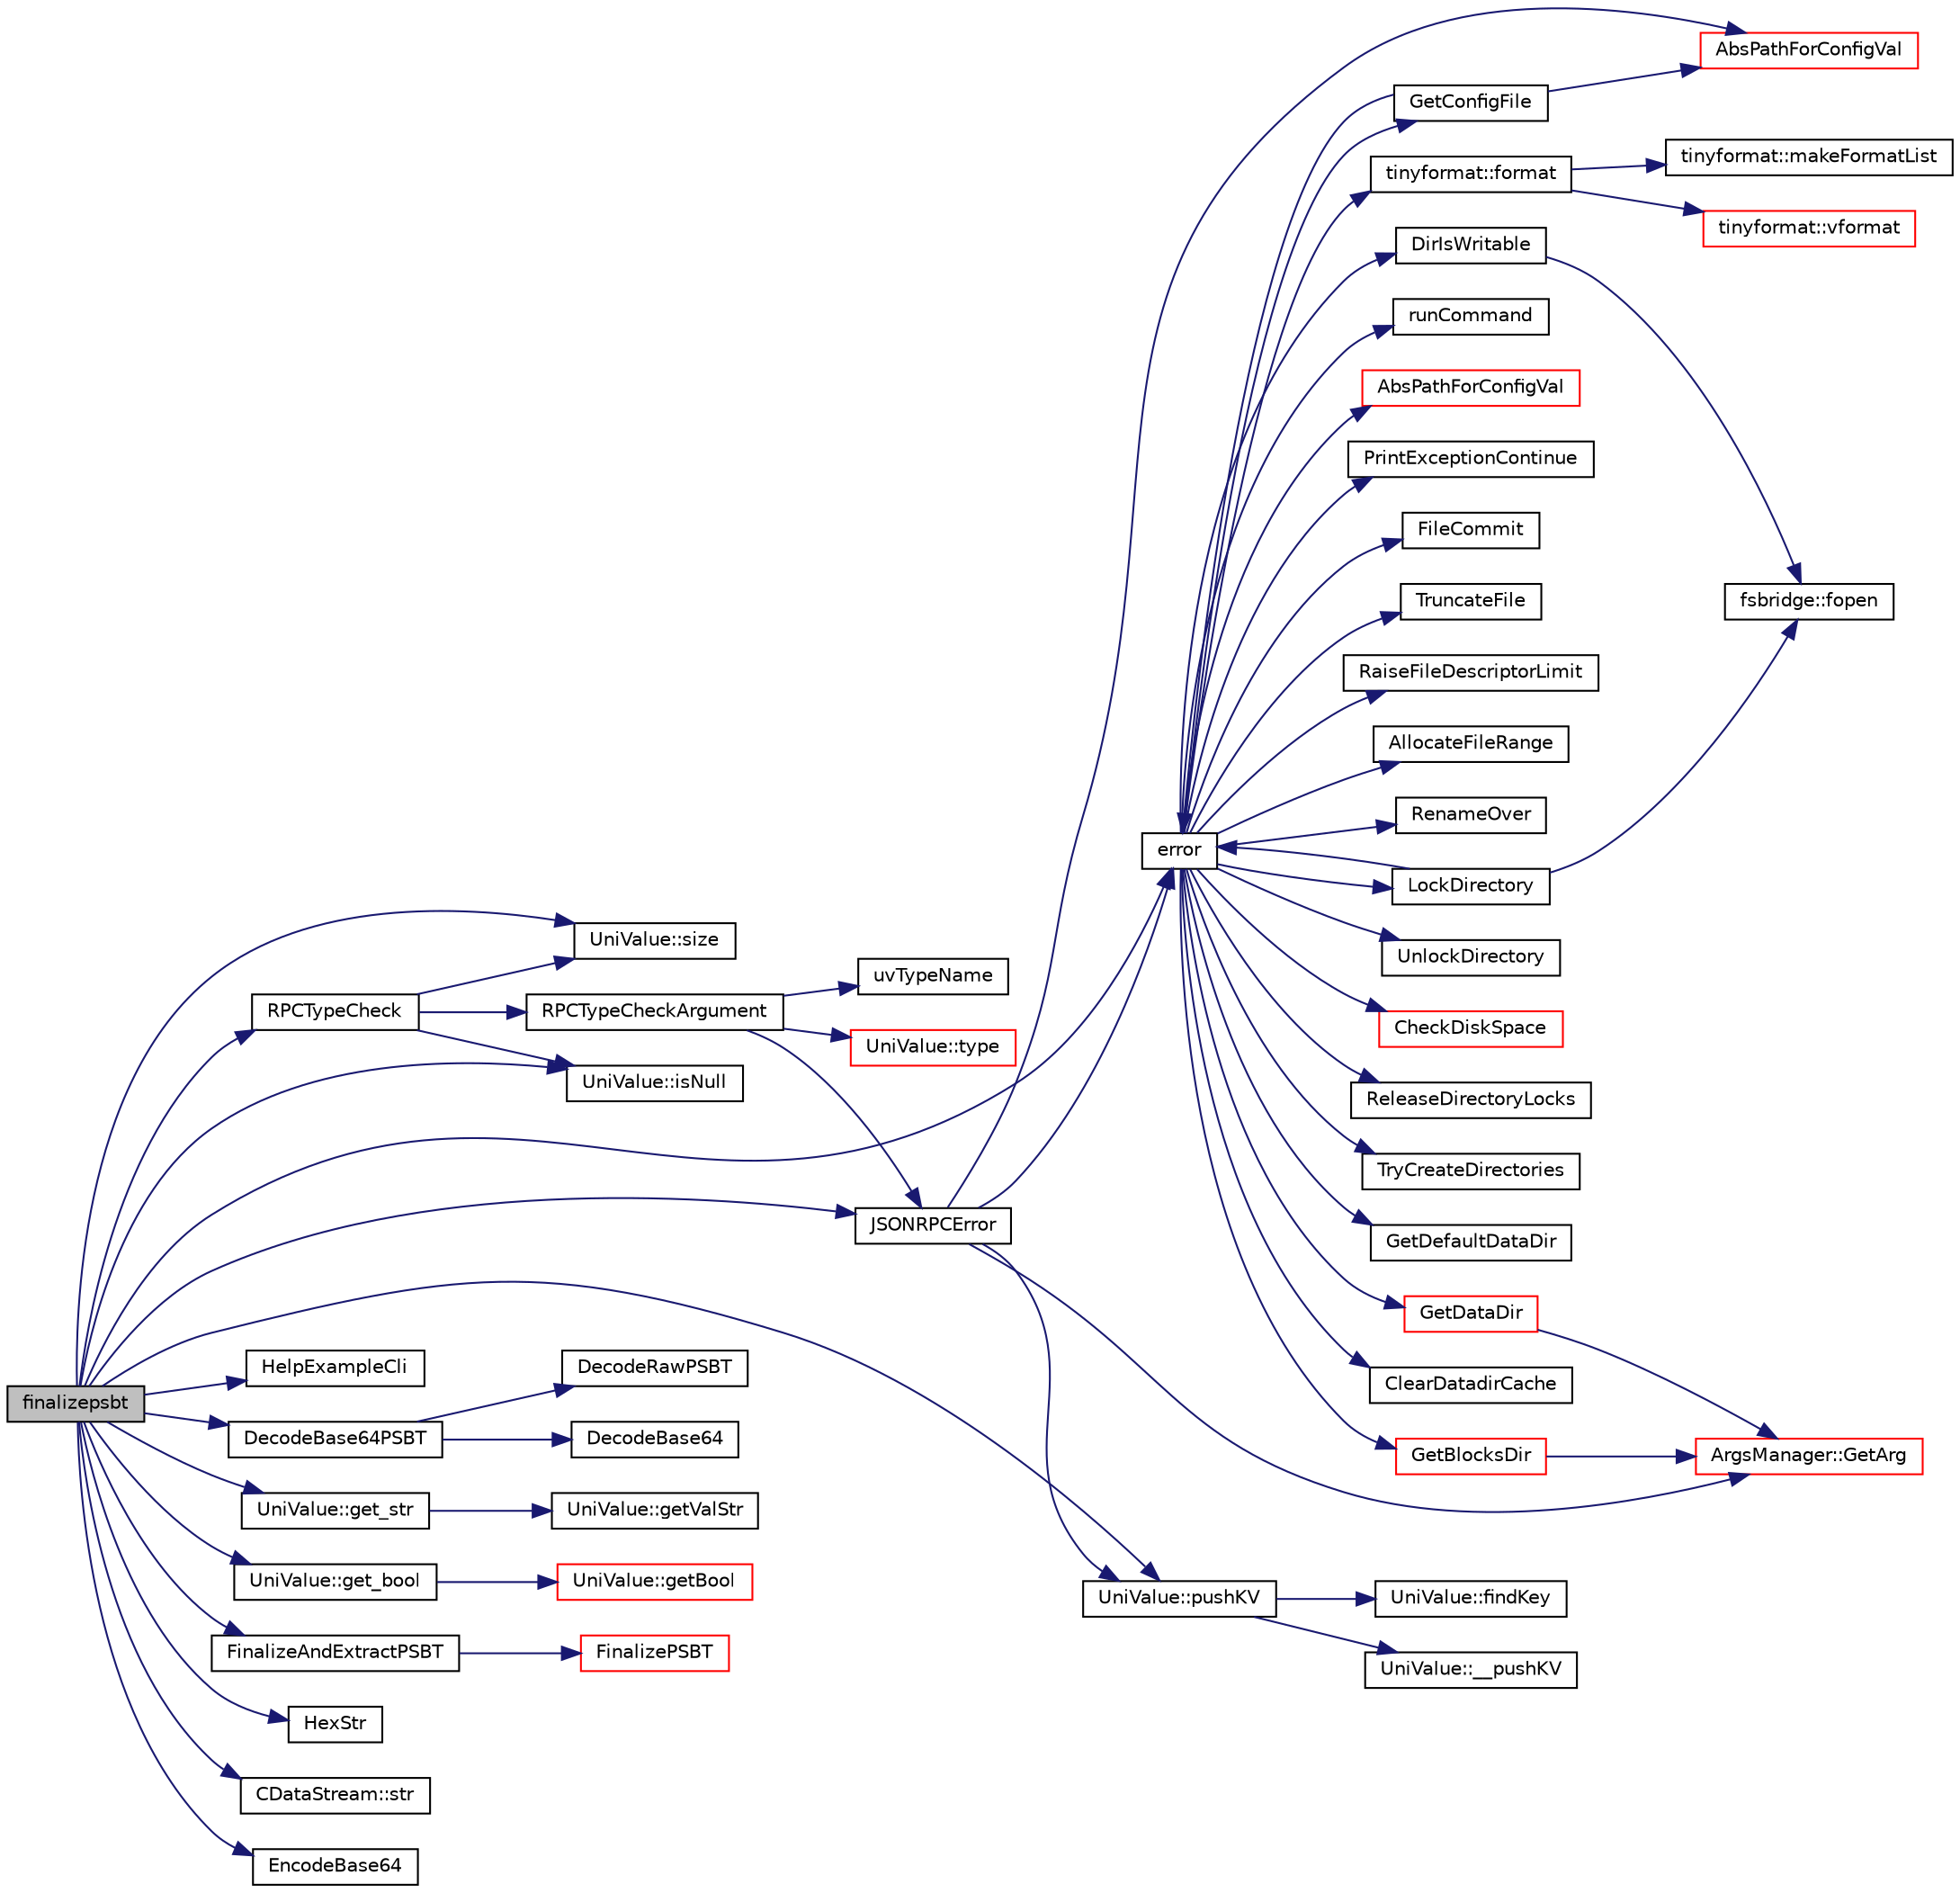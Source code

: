 digraph "finalizepsbt"
{
  edge [fontname="Helvetica",fontsize="10",labelfontname="Helvetica",labelfontsize="10"];
  node [fontname="Helvetica",fontsize="10",shape=record];
  rankdir="LR";
  Node1 [label="finalizepsbt",height=0.2,width=0.4,color="black", fillcolor="grey75", style="filled", fontcolor="black"];
  Node1 -> Node2 [color="midnightblue",fontsize="10",style="solid",fontname="Helvetica"];
  Node2 [label="UniValue::size",height=0.2,width=0.4,color="black", fillcolor="white", style="filled",URL="$class_uni_value.html#a61ee4ef0fa78da6d936dddf408a51a13"];
  Node1 -> Node3 [color="midnightblue",fontsize="10",style="solid",fontname="Helvetica"];
  Node3 [label="HelpExampleCli",height=0.2,width=0.4,color="black", fillcolor="white", style="filled",URL="$server_8cpp.html#a26bafe3d526ee8cbc84b3c0b0dc3a43b"];
  Node1 -> Node4 [color="midnightblue",fontsize="10",style="solid",fontname="Helvetica"];
  Node4 [label="RPCTypeCheck",height=0.2,width=0.4,color="black", fillcolor="white", style="filled",URL="$server_8cpp.html#a1d3e3ccc5d3ba3ee1314be41a2039e0f",tooltip="Type-check arguments; throws JSONRPCError if wrong type given. "];
  Node4 -> Node2 [color="midnightblue",fontsize="10",style="solid",fontname="Helvetica"];
  Node4 -> Node5 [color="midnightblue",fontsize="10",style="solid",fontname="Helvetica"];
  Node5 [label="UniValue::isNull",height=0.2,width=0.4,color="black", fillcolor="white", style="filled",URL="$class_uni_value.html#a70c4bfad8015106cc480042462f413c1"];
  Node4 -> Node6 [color="midnightblue",fontsize="10",style="solid",fontname="Helvetica"];
  Node6 [label="RPCTypeCheckArgument",height=0.2,width=0.4,color="black", fillcolor="white", style="filled",URL="$server_8cpp.html#a34ca526f05cc7f2281e634a5be48c121",tooltip="Type-check one argument; throws JSONRPCError if wrong type given. "];
  Node6 -> Node7 [color="midnightblue",fontsize="10",style="solid",fontname="Helvetica"];
  Node7 [label="UniValue::type",height=0.2,width=0.4,color="red", fillcolor="white", style="filled",URL="$class_uni_value.html#aa9c595a1e1a560e35eff5e8b6d8d859a"];
  Node6 -> Node8 [color="midnightblue",fontsize="10",style="solid",fontname="Helvetica"];
  Node8 [label="JSONRPCError",height=0.2,width=0.4,color="black", fillcolor="white", style="filled",URL="$rpc_2protocol_8cpp.html#a40b75d3d265c4a2e1d5fe3e129743884"];
  Node8 -> Node9 [color="midnightblue",fontsize="10",style="solid",fontname="Helvetica"];
  Node9 [label="error",height=0.2,width=0.4,color="black", fillcolor="white", style="filled",URL="$system_8h.html#a0605c886f88f190fa6a51ae07ca7558a"];
  Node9 -> Node10 [color="midnightblue",fontsize="10",style="solid",fontname="Helvetica"];
  Node10 [label="tinyformat::format",height=0.2,width=0.4,color="black", fillcolor="white", style="filled",URL="$namespacetinyformat.html#ad784060b98bfd4f1b3089fbb7686a676",tooltip="Format list of arguments to the stream according to given format string. "];
  Node10 -> Node11 [color="midnightblue",fontsize="10",style="solid",fontname="Helvetica"];
  Node11 [label="tinyformat::vformat",height=0.2,width=0.4,color="red", fillcolor="white", style="filled",URL="$namespacetinyformat.html#a86ed74eb3ed66a662e96220d877da964",tooltip="Format list of arguments to the stream according to the given format string. "];
  Node10 -> Node12 [color="midnightblue",fontsize="10",style="solid",fontname="Helvetica"];
  Node12 [label="tinyformat::makeFormatList",height=0.2,width=0.4,color="black", fillcolor="white", style="filled",URL="$namespacetinyformat.html#ab7fedd020bd6b353233d0ecbd686a007",tooltip="Make type-agnostic format list from list of template arguments. "];
  Node9 -> Node13 [color="midnightblue",fontsize="10",style="solid",fontname="Helvetica"];
  Node13 [label="PrintExceptionContinue",height=0.2,width=0.4,color="black", fillcolor="white", style="filled",URL="$system_8h.html#aaada8c5faa502eb0c33fc01294955db8"];
  Node9 -> Node14 [color="midnightblue",fontsize="10",style="solid",fontname="Helvetica"];
  Node14 [label="FileCommit",height=0.2,width=0.4,color="black", fillcolor="white", style="filled",URL="$system_8h.html#aedd7d9ab25c6cfb8c81a4aaa917b104e"];
  Node9 -> Node15 [color="midnightblue",fontsize="10",style="solid",fontname="Helvetica"];
  Node15 [label="TruncateFile",height=0.2,width=0.4,color="black", fillcolor="white", style="filled",URL="$system_8h.html#acb8d6b822bc1bfa609bf43bbac1a0d44"];
  Node9 -> Node16 [color="midnightblue",fontsize="10",style="solid",fontname="Helvetica"];
  Node16 [label="RaiseFileDescriptorLimit",height=0.2,width=0.4,color="black", fillcolor="white", style="filled",URL="$system_8h.html#a756a5c49a4bb607d16d9842f8f3ede4f",tooltip="this function tries to raise the file descriptor limit to the requested number. "];
  Node9 -> Node17 [color="midnightblue",fontsize="10",style="solid",fontname="Helvetica"];
  Node17 [label="AllocateFileRange",height=0.2,width=0.4,color="black", fillcolor="white", style="filled",URL="$system_8h.html#a91c763bffc49cf7ed8d45cc44870e55c",tooltip="this function tries to make a particular range of a file allocated (corresponding to disk space) it i..."];
  Node9 -> Node18 [color="midnightblue",fontsize="10",style="solid",fontname="Helvetica"];
  Node18 [label="RenameOver",height=0.2,width=0.4,color="black", fillcolor="white", style="filled",URL="$system_8h.html#a579657da2b55b131ecd453bf1b0d2314"];
  Node9 -> Node19 [color="midnightblue",fontsize="10",style="solid",fontname="Helvetica"];
  Node19 [label="LockDirectory",height=0.2,width=0.4,color="black", fillcolor="white", style="filled",URL="$system_8h.html#a9f16e26cc90b17ed75fcbbe7ce75e7c3"];
  Node19 -> Node20 [color="midnightblue",fontsize="10",style="solid",fontname="Helvetica"];
  Node20 [label="fsbridge::fopen",height=0.2,width=0.4,color="black", fillcolor="white", style="filled",URL="$namespacefsbridge.html#a19c84cec4ae9accfbc88a83e48f7ee92"];
  Node19 -> Node9 [color="midnightblue",fontsize="10",style="solid",fontname="Helvetica"];
  Node9 -> Node21 [color="midnightblue",fontsize="10",style="solid",fontname="Helvetica"];
  Node21 [label="UnlockDirectory",height=0.2,width=0.4,color="black", fillcolor="white", style="filled",URL="$system_8h.html#a3e9e4ea96c8d168ad5b7d1428780418b"];
  Node9 -> Node22 [color="midnightblue",fontsize="10",style="solid",fontname="Helvetica"];
  Node22 [label="DirIsWritable",height=0.2,width=0.4,color="black", fillcolor="white", style="filled",URL="$system_8h.html#a4d79c90e36d7957a773336ec3d55a842"];
  Node22 -> Node20 [color="midnightblue",fontsize="10",style="solid",fontname="Helvetica"];
  Node9 -> Node23 [color="midnightblue",fontsize="10",style="solid",fontname="Helvetica"];
  Node23 [label="CheckDiskSpace",height=0.2,width=0.4,color="red", fillcolor="white", style="filled",URL="$system_8h.html#ad3146bd0d098c155f18c731c29814ae9"];
  Node9 -> Node24 [color="midnightblue",fontsize="10",style="solid",fontname="Helvetica"];
  Node24 [label="ReleaseDirectoryLocks",height=0.2,width=0.4,color="black", fillcolor="white", style="filled",URL="$system_8h.html#a851fa89def443bac9d04ddb908cb91bb",tooltip="Release all directory locks. "];
  Node9 -> Node25 [color="midnightblue",fontsize="10",style="solid",fontname="Helvetica"];
  Node25 [label="TryCreateDirectories",height=0.2,width=0.4,color="black", fillcolor="white", style="filled",URL="$system_8h.html#a9042a919d837da9d97311a0c460c597c",tooltip="Ignores exceptions thrown by Boost&#39;s create_directories if the requested directory exists..."];
  Node9 -> Node26 [color="midnightblue",fontsize="10",style="solid",fontname="Helvetica"];
  Node26 [label="GetDefaultDataDir",height=0.2,width=0.4,color="black", fillcolor="white", style="filled",URL="$system_8h.html#a15cb85964fe08c264605537f44570d3c"];
  Node9 -> Node27 [color="midnightblue",fontsize="10",style="solid",fontname="Helvetica"];
  Node27 [label="GetBlocksDir",height=0.2,width=0.4,color="red", fillcolor="white", style="filled",URL="$system_8h.html#ad04024054d5b0cafa53288c7207de4cb"];
  Node27 -> Node28 [color="midnightblue",fontsize="10",style="solid",fontname="Helvetica"];
  Node28 [label="ArgsManager::GetArg",height=0.2,width=0.4,color="red", fillcolor="white", style="filled",URL="$class_args_manager.html#a565c101a8d753ca2d71c7069a9d411c1",tooltip="Return string argument or default value. "];
  Node9 -> Node29 [color="midnightblue",fontsize="10",style="solid",fontname="Helvetica"];
  Node29 [label="GetDataDir",height=0.2,width=0.4,color="red", fillcolor="white", style="filled",URL="$system_8h.html#abb63dfb710832aefb746933af05198d4"];
  Node29 -> Node28 [color="midnightblue",fontsize="10",style="solid",fontname="Helvetica"];
  Node9 -> Node30 [color="midnightblue",fontsize="10",style="solid",fontname="Helvetica"];
  Node30 [label="ClearDatadirCache",height=0.2,width=0.4,color="black", fillcolor="white", style="filled",URL="$system_8h.html#abfb50dfe077aced7591f2aba601f605d"];
  Node9 -> Node31 [color="midnightblue",fontsize="10",style="solid",fontname="Helvetica"];
  Node31 [label="GetConfigFile",height=0.2,width=0.4,color="black", fillcolor="white", style="filled",URL="$system_8h.html#aa634f312705d4811dfa2a5392bddf6cf"];
  Node31 -> Node32 [color="midnightblue",fontsize="10",style="solid",fontname="Helvetica"];
  Node32 [label="AbsPathForConfigVal",height=0.2,width=0.4,color="red", fillcolor="white", style="filled",URL="$system_8cpp.html#a162859252c5665f520a6d4bce967947c",tooltip="Most paths passed as configuration arguments are treated as relative to the datadir if they are not a..."];
  Node31 -> Node9 [color="midnightblue",fontsize="10",style="solid",fontname="Helvetica"];
  Node9 -> Node33 [color="midnightblue",fontsize="10",style="solid",fontname="Helvetica"];
  Node33 [label="runCommand",height=0.2,width=0.4,color="black", fillcolor="white", style="filled",URL="$system_8h.html#aa803aa631ab8b4bd79fa9d7b2172bf9a"];
  Node9 -> Node34 [color="midnightblue",fontsize="10",style="solid",fontname="Helvetica"];
  Node34 [label="AbsPathForConfigVal",height=0.2,width=0.4,color="red", fillcolor="white", style="filled",URL="$system_8h.html#a95a1d5584353ab05e85da8b0e8844c95",tooltip="Most paths passed as configuration arguments are treated as relative to the datadir if they are not a..."];
  Node8 -> Node35 [color="midnightblue",fontsize="10",style="solid",fontname="Helvetica"];
  Node35 [label="UniValue::pushKV",height=0.2,width=0.4,color="black", fillcolor="white", style="filled",URL="$class_uni_value.html#abab649c2dbd593233de6364254456026"];
  Node35 -> Node36 [color="midnightblue",fontsize="10",style="solid",fontname="Helvetica"];
  Node36 [label="UniValue::findKey",height=0.2,width=0.4,color="black", fillcolor="white", style="filled",URL="$class_uni_value.html#a0b2da6f10943e899d304a28ef1a12094"];
  Node35 -> Node37 [color="midnightblue",fontsize="10",style="solid",fontname="Helvetica"];
  Node37 [label="UniValue::__pushKV",height=0.2,width=0.4,color="black", fillcolor="white", style="filled",URL="$class_uni_value.html#a505a2087cb7d9ee51d24a97a5cc7910c"];
  Node8 -> Node28 [color="midnightblue",fontsize="10",style="solid",fontname="Helvetica"];
  Node8 -> Node32 [color="midnightblue",fontsize="10",style="solid",fontname="Helvetica"];
  Node6 -> Node38 [color="midnightblue",fontsize="10",style="solid",fontname="Helvetica"];
  Node38 [label="uvTypeName",height=0.2,width=0.4,color="black", fillcolor="white", style="filled",URL="$univalue_8h.html#aa037153cdbc98dd3683ff1918dc70932"];
  Node1 -> Node9 [color="midnightblue",fontsize="10",style="solid",fontname="Helvetica"];
  Node1 -> Node39 [color="midnightblue",fontsize="10",style="solid",fontname="Helvetica"];
  Node39 [label="DecodeBase64PSBT",height=0.2,width=0.4,color="black", fillcolor="white", style="filled",URL="$core__io_8h.html#a5d7c2f33c7c5aa9c8f0b6f9eb83f027b",tooltip="Decode a base64ed PSBT into a PartiallySignedTransaction. "];
  Node39 -> Node40 [color="midnightblue",fontsize="10",style="solid",fontname="Helvetica"];
  Node40 [label="DecodeBase64",height=0.2,width=0.4,color="black", fillcolor="white", style="filled",URL="$strencodings_8cpp.html#a1dc96b8072a362bb90dbd432b0d775f9"];
  Node39 -> Node41 [color="midnightblue",fontsize="10",style="solid",fontname="Helvetica"];
  Node41 [label="DecodeRawPSBT",height=0.2,width=0.4,color="black", fillcolor="white", style="filled",URL="$core__read_8cpp.html#a1529058f62b0f0ccf0e76c885f0552d8",tooltip="Decode a raw (binary blob) PSBT into a PartiallySignedTransaction. "];
  Node1 -> Node42 [color="midnightblue",fontsize="10",style="solid",fontname="Helvetica"];
  Node42 [label="UniValue::get_str",height=0.2,width=0.4,color="black", fillcolor="white", style="filled",URL="$class_uni_value.html#a9f69bbd4ccf8d083934cbb510c039cef"];
  Node42 -> Node43 [color="midnightblue",fontsize="10",style="solid",fontname="Helvetica"];
  Node43 [label="UniValue::getValStr",height=0.2,width=0.4,color="black", fillcolor="white", style="filled",URL="$class_uni_value.html#ae8e17c2a90b668d0771a0523d70cd70d"];
  Node1 -> Node8 [color="midnightblue",fontsize="10",style="solid",fontname="Helvetica"];
  Node1 -> Node5 [color="midnightblue",fontsize="10",style="solid",fontname="Helvetica"];
  Node1 -> Node44 [color="midnightblue",fontsize="10",style="solid",fontname="Helvetica"];
  Node44 [label="UniValue::get_bool",height=0.2,width=0.4,color="black", fillcolor="white", style="filled",URL="$class_uni_value.html#a05cba948c8295915ae7b36493d2ee4e6"];
  Node44 -> Node45 [color="midnightblue",fontsize="10",style="solid",fontname="Helvetica"];
  Node45 [label="UniValue::getBool",height=0.2,width=0.4,color="red", fillcolor="white", style="filled",URL="$class_uni_value.html#ab28e9956f511cfe0db77e41cd6e488f3"];
  Node1 -> Node46 [color="midnightblue",fontsize="10",style="solid",fontname="Helvetica"];
  Node46 [label="FinalizeAndExtractPSBT",height=0.2,width=0.4,color="black", fillcolor="white", style="filled",URL="$psbt_8cpp.html#aab3ec9bcf6f951016a077dcfcbb3da0a",tooltip="Finalizes a PSBT if possible, and extracts it to a CMutableTransaction if it could be finalized..."];
  Node46 -> Node47 [color="midnightblue",fontsize="10",style="solid",fontname="Helvetica"];
  Node47 [label="FinalizePSBT",height=0.2,width=0.4,color="red", fillcolor="white", style="filled",URL="$psbt_8cpp.html#ae928e40974eb627033adb546395ae535",tooltip="Finalizes a PSBT if possible, combining partial signatures. "];
  Node1 -> Node48 [color="midnightblue",fontsize="10",style="solid",fontname="Helvetica"];
  Node48 [label="HexStr",height=0.2,width=0.4,color="black", fillcolor="white", style="filled",URL="$strencodings_8h.html#af003e10d5d34c3271ca57ec79059a5ae"];
  Node1 -> Node49 [color="midnightblue",fontsize="10",style="solid",fontname="Helvetica"];
  Node49 [label="CDataStream::str",height=0.2,width=0.4,color="black", fillcolor="white", style="filled",URL="$class_c_data_stream.html#aa3a9ecf166f36f4ea531d2b23628d2c9"];
  Node1 -> Node35 [color="midnightblue",fontsize="10",style="solid",fontname="Helvetica"];
  Node1 -> Node50 [color="midnightblue",fontsize="10",style="solid",fontname="Helvetica"];
  Node50 [label="EncodeBase64",height=0.2,width=0.4,color="black", fillcolor="white", style="filled",URL="$strencodings_8cpp.html#ab088e17c477707c187113686457eabb8"];
}
